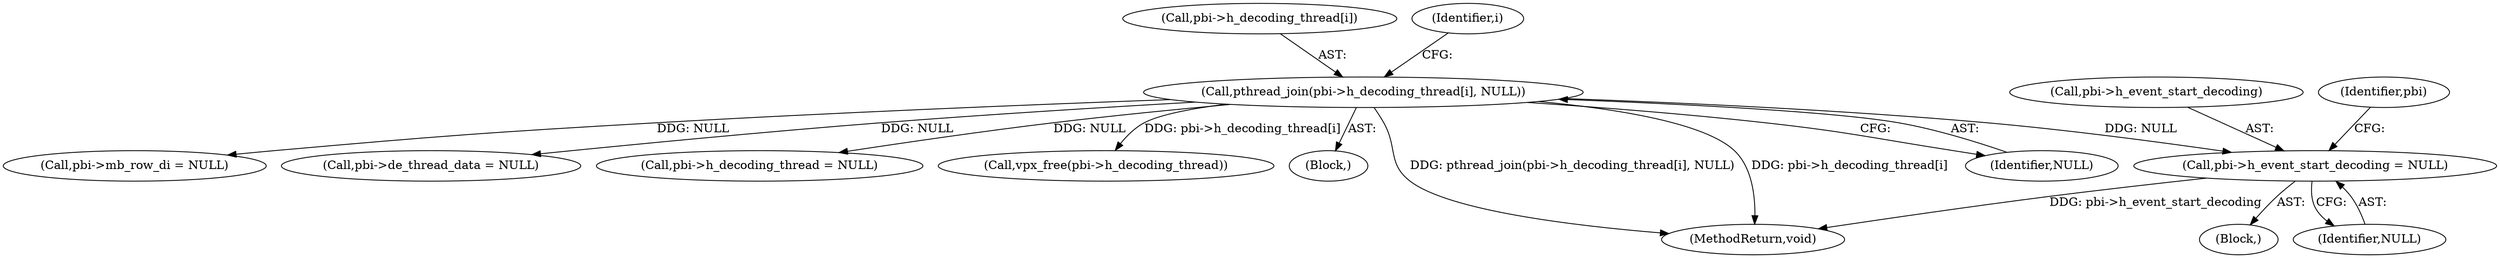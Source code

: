 digraph "0_Android_6886e8e0a9db2dbad723dc37a548233e004b33bc_2@pointer" {
"1000179" [label="(Call,pbi->h_event_start_decoding = NULL)"];
"1000135" [label="(Call,pthread_join(pbi->h_decoding_thread[i], NULL))"];
"1000141" [label="(Identifier,NULL)"];
"1000180" [label="(Call,pbi->h_event_start_decoding)"];
"1000135" [label="(Call,pthread_join(pbi->h_decoding_thread[i], NULL))"];
"1000179" [label="(Call,pbi->h_event_start_decoding = NULL)"];
"1000188" [label="(Call,pbi->mb_row_di = NULL)"];
"1000186" [label="(Identifier,pbi)"];
"1000197" [label="(Call,pbi->de_thread_data = NULL)"];
"1000170" [label="(Call,pbi->h_decoding_thread = NULL)"];
"1000166" [label="(Call,vpx_free(pbi->h_decoding_thread))"];
"1000136" [label="(Call,pbi->h_decoding_thread[i])"];
"1000126" [label="(Identifier,i)"];
"1000183" [label="(Identifier,NULL)"];
"1000127" [label="(Block,)"];
"1000209" [label="(MethodReturn,void)"];
"1000109" [label="(Block,)"];
"1000179" -> "1000109"  [label="AST: "];
"1000179" -> "1000183"  [label="CFG: "];
"1000180" -> "1000179"  [label="AST: "];
"1000183" -> "1000179"  [label="AST: "];
"1000186" -> "1000179"  [label="CFG: "];
"1000179" -> "1000209"  [label="DDG: pbi->h_event_start_decoding"];
"1000135" -> "1000179"  [label="DDG: NULL"];
"1000135" -> "1000127"  [label="AST: "];
"1000135" -> "1000141"  [label="CFG: "];
"1000136" -> "1000135"  [label="AST: "];
"1000141" -> "1000135"  [label="AST: "];
"1000126" -> "1000135"  [label="CFG: "];
"1000135" -> "1000209"  [label="DDG: pthread_join(pbi->h_decoding_thread[i], NULL)"];
"1000135" -> "1000209"  [label="DDG: pbi->h_decoding_thread[i]"];
"1000135" -> "1000166"  [label="DDG: pbi->h_decoding_thread[i]"];
"1000135" -> "1000170"  [label="DDG: NULL"];
"1000135" -> "1000188"  [label="DDG: NULL"];
"1000135" -> "1000197"  [label="DDG: NULL"];
}
